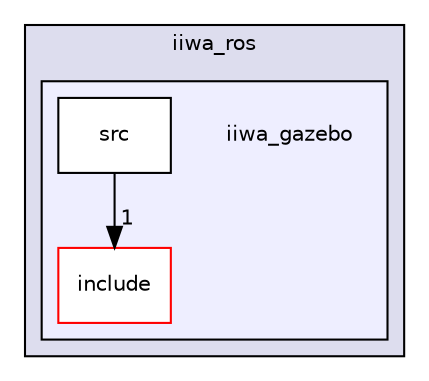 digraph "/home/lmunier/Documents/robetarme/robetarme-deliverables-wp5/src/iiwa_ros/iiwa_gazebo" {
  compound=true
  node [ fontsize="10", fontname="Helvetica"];
  edge [ labelfontsize="10", labelfontname="Helvetica"];
  subgraph clusterdir_69e928a0ea828c5e87a9d7882b30aa73 {
    graph [ bgcolor="#ddddee", pencolor="black", label="iiwa_ros" fontname="Helvetica", fontsize="10", URL="dir_69e928a0ea828c5e87a9d7882b30aa73.html"]
  subgraph clusterdir_6900474aa24cad14c1a057a7441c1908 {
    graph [ bgcolor="#eeeeff", pencolor="black", label="" URL="dir_6900474aa24cad14c1a057a7441c1908.html"];
    dir_6900474aa24cad14c1a057a7441c1908 [shape=plaintext label="iiwa_gazebo"];
    dir_44ef25d2730b8c16210b7859718138ee [shape=box label="include" color="red" fillcolor="white" style="filled" URL="dir_44ef25d2730b8c16210b7859718138ee.html"];
    dir_9f9458c3ddb076ead157bca740b30f9d [shape=box label="src" color="black" fillcolor="white" style="filled" URL="dir_9f9458c3ddb076ead157bca740b30f9d.html"];
  }
  }
  dir_9f9458c3ddb076ead157bca740b30f9d->dir_44ef25d2730b8c16210b7859718138ee [headlabel="1", labeldistance=1.5 headhref="dir_000032_000030.html"];
}
